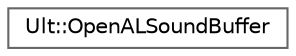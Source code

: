 digraph "Graphical Class Hierarchy"
{
 // LATEX_PDF_SIZE
  bgcolor="transparent";
  edge [fontname=Helvetica,fontsize=10,labelfontname=Helvetica,labelfontsize=10];
  node [fontname=Helvetica,fontsize=10,shape=box,height=0.2,width=0.4];
  rankdir="LR";
  Node0 [id="Node000000",label="Ult::OpenALSoundBuffer",height=0.2,width=0.4,color="grey40", fillcolor="white", style="filled",URL="$class_ult_1_1_open_a_l_sound_buffer.html",tooltip=" "];
}
